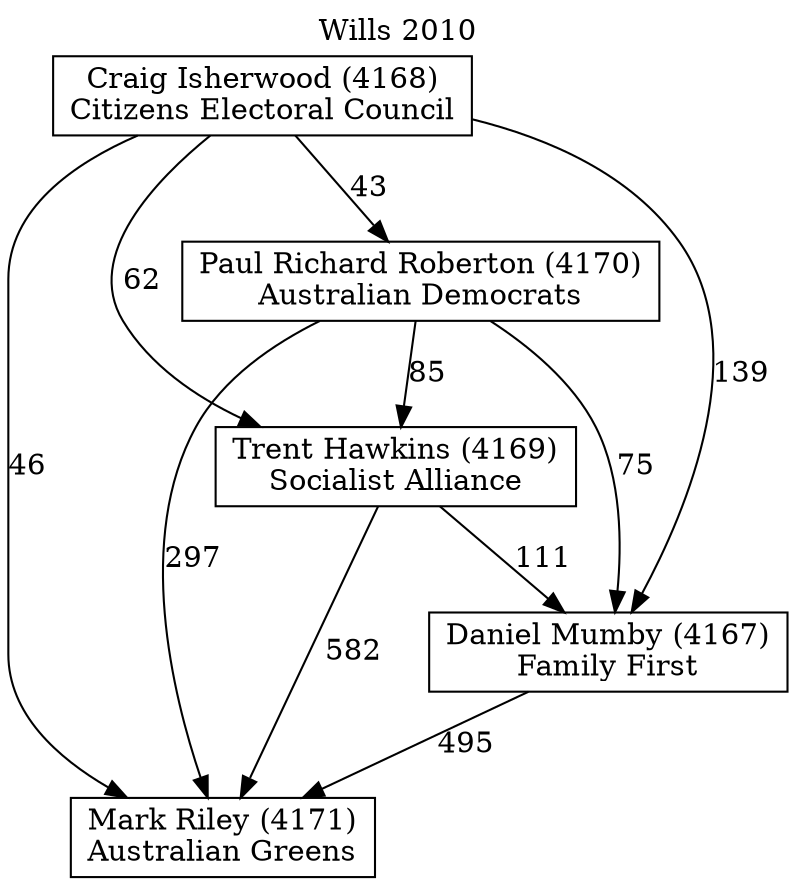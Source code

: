 // House preference flow
digraph "Mark Riley (4171)_Wills_2010" {
	graph [label="Wills 2010" labelloc=t mclimit=10]
	node [shape=box]
	"Craig Isherwood (4168)" [label="Craig Isherwood (4168)
Citizens Electoral Council"]
	"Daniel Mumby (4167)" [label="Daniel Mumby (4167)
Family First"]
	"Mark Riley (4171)" [label="Mark Riley (4171)
Australian Greens"]
	"Paul Richard Roberton (4170)" [label="Paul Richard Roberton (4170)
Australian Democrats"]
	"Trent Hawkins (4169)" [label="Trent Hawkins (4169)
Socialist Alliance"]
	"Craig Isherwood (4168)" -> "Daniel Mumby (4167)" [label=139]
	"Craig Isherwood (4168)" -> "Mark Riley (4171)" [label=46]
	"Craig Isherwood (4168)" -> "Paul Richard Roberton (4170)" [label=43]
	"Craig Isherwood (4168)" -> "Trent Hawkins (4169)" [label=62]
	"Daniel Mumby (4167)" -> "Mark Riley (4171)" [label=495]
	"Paul Richard Roberton (4170)" -> "Daniel Mumby (4167)" [label=75]
	"Paul Richard Roberton (4170)" -> "Mark Riley (4171)" [label=297]
	"Paul Richard Roberton (4170)" -> "Trent Hawkins (4169)" [label=85]
	"Trent Hawkins (4169)" -> "Daniel Mumby (4167)" [label=111]
	"Trent Hawkins (4169)" -> "Mark Riley (4171)" [label=582]
}
